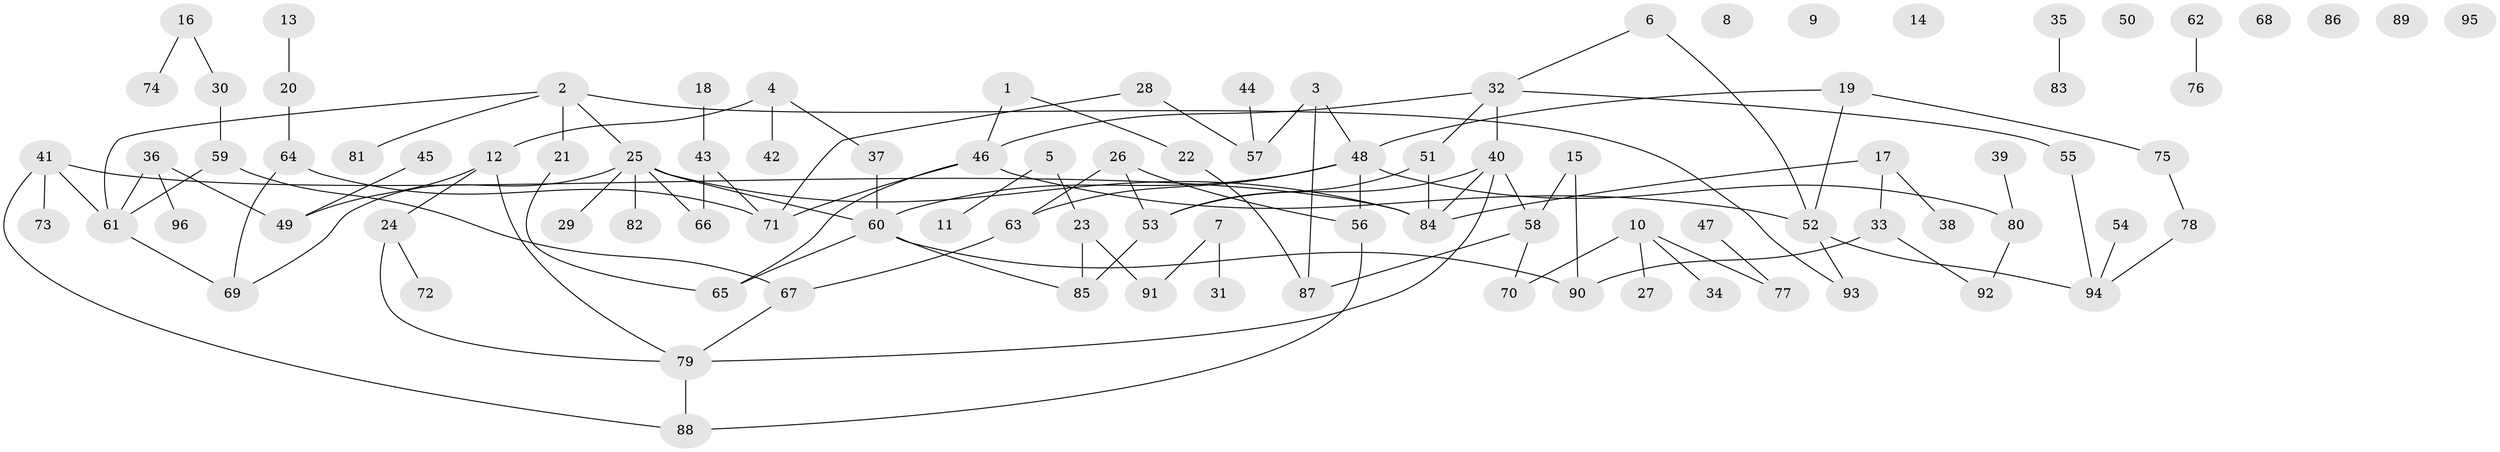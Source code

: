 // Generated by graph-tools (version 1.1) at 2025/25/03/09/25 03:25:22]
// undirected, 96 vertices, 114 edges
graph export_dot {
graph [start="1"]
  node [color=gray90,style=filled];
  1;
  2;
  3;
  4;
  5;
  6;
  7;
  8;
  9;
  10;
  11;
  12;
  13;
  14;
  15;
  16;
  17;
  18;
  19;
  20;
  21;
  22;
  23;
  24;
  25;
  26;
  27;
  28;
  29;
  30;
  31;
  32;
  33;
  34;
  35;
  36;
  37;
  38;
  39;
  40;
  41;
  42;
  43;
  44;
  45;
  46;
  47;
  48;
  49;
  50;
  51;
  52;
  53;
  54;
  55;
  56;
  57;
  58;
  59;
  60;
  61;
  62;
  63;
  64;
  65;
  66;
  67;
  68;
  69;
  70;
  71;
  72;
  73;
  74;
  75;
  76;
  77;
  78;
  79;
  80;
  81;
  82;
  83;
  84;
  85;
  86;
  87;
  88;
  89;
  90;
  91;
  92;
  93;
  94;
  95;
  96;
  1 -- 22;
  1 -- 46;
  2 -- 21;
  2 -- 25;
  2 -- 61;
  2 -- 81;
  2 -- 93;
  3 -- 48;
  3 -- 57;
  3 -- 87;
  4 -- 12;
  4 -- 37;
  4 -- 42;
  5 -- 11;
  5 -- 23;
  6 -- 32;
  6 -- 52;
  7 -- 31;
  7 -- 91;
  10 -- 27;
  10 -- 34;
  10 -- 70;
  10 -- 77;
  12 -- 24;
  12 -- 49;
  12 -- 79;
  13 -- 20;
  15 -- 58;
  15 -- 90;
  16 -- 30;
  16 -- 74;
  17 -- 33;
  17 -- 38;
  17 -- 84;
  18 -- 43;
  19 -- 48;
  19 -- 52;
  19 -- 75;
  20 -- 64;
  21 -- 65;
  22 -- 87;
  23 -- 85;
  23 -- 91;
  24 -- 72;
  24 -- 79;
  25 -- 29;
  25 -- 60;
  25 -- 66;
  25 -- 69;
  25 -- 82;
  25 -- 84;
  26 -- 53;
  26 -- 56;
  26 -- 63;
  28 -- 57;
  28 -- 71;
  30 -- 59;
  32 -- 40;
  32 -- 46;
  32 -- 51;
  32 -- 55;
  33 -- 90;
  33 -- 92;
  35 -- 83;
  36 -- 49;
  36 -- 61;
  36 -- 96;
  37 -- 60;
  39 -- 80;
  40 -- 53;
  40 -- 58;
  40 -- 79;
  40 -- 84;
  41 -- 61;
  41 -- 73;
  41 -- 84;
  41 -- 88;
  43 -- 66;
  43 -- 71;
  44 -- 57;
  45 -- 49;
  46 -- 52;
  46 -- 65;
  46 -- 71;
  47 -- 77;
  48 -- 56;
  48 -- 60;
  48 -- 63;
  48 -- 80;
  51 -- 53;
  51 -- 84;
  52 -- 93;
  52 -- 94;
  53 -- 85;
  54 -- 94;
  55 -- 94;
  56 -- 88;
  58 -- 70;
  58 -- 87;
  59 -- 61;
  59 -- 67;
  60 -- 65;
  60 -- 85;
  60 -- 90;
  61 -- 69;
  62 -- 76;
  63 -- 67;
  64 -- 69;
  64 -- 71;
  67 -- 79;
  75 -- 78;
  78 -- 94;
  79 -- 88;
  80 -- 92;
}
